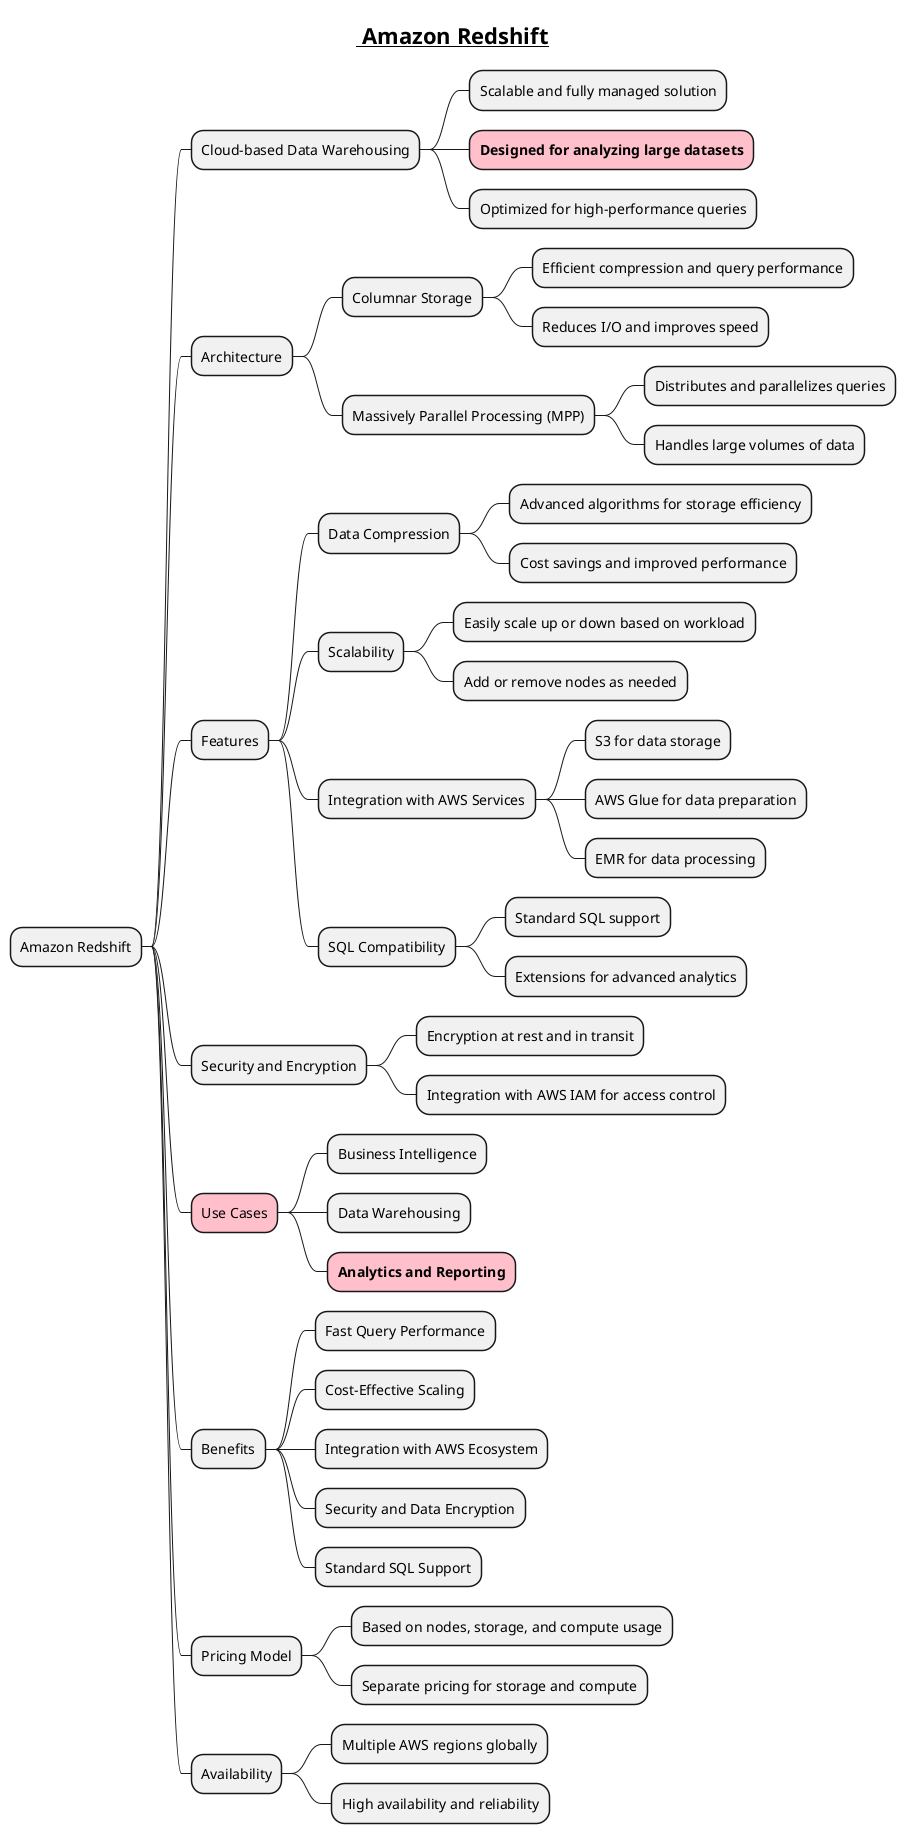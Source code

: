 @startmindmap

title =__ Amazon Redshift__

* Amazon Redshift
** Cloud-based Data Warehousing
*** Scalable and fully managed solution
***[#pink] **Designed for analyzing large datasets**
*** Optimized for high-performance queries
** Architecture
*** Columnar Storage
**** Efficient compression and query performance
**** Reduces I/O and improves speed
*** Massively Parallel Processing (MPP)
**** Distributes and parallelizes queries
**** Handles large volumes of data
** Features
*** Data Compression
**** Advanced algorithms for storage efficiency
**** Cost savings and improved performance
*** Scalability
**** Easily scale up or down based on workload
**** Add or remove nodes as needed
*** Integration with AWS Services
**** S3 for data storage
**** AWS Glue for data preparation
**** EMR for data processing
*** SQL Compatibility
**** Standard SQL support
**** Extensions for advanced analytics
** Security and Encryption
*** Encryption at rest and in transit
*** Integration with AWS IAM for access control
**[#pink] Use Cases
*** Business Intelligence
*** Data Warehousing
***[#pink] **Analytics and Reporting**
** Benefits
*** Fast Query Performance
*** Cost-Effective Scaling
*** Integration with AWS Ecosystem
*** Security and Data Encryption
*** Standard SQL Support
** Pricing Model
*** Based on nodes, storage, and compute usage
*** Separate pricing for storage and compute
** Availability
*** Multiple AWS regions globally
*** High availability and reliability

@endmindmap
